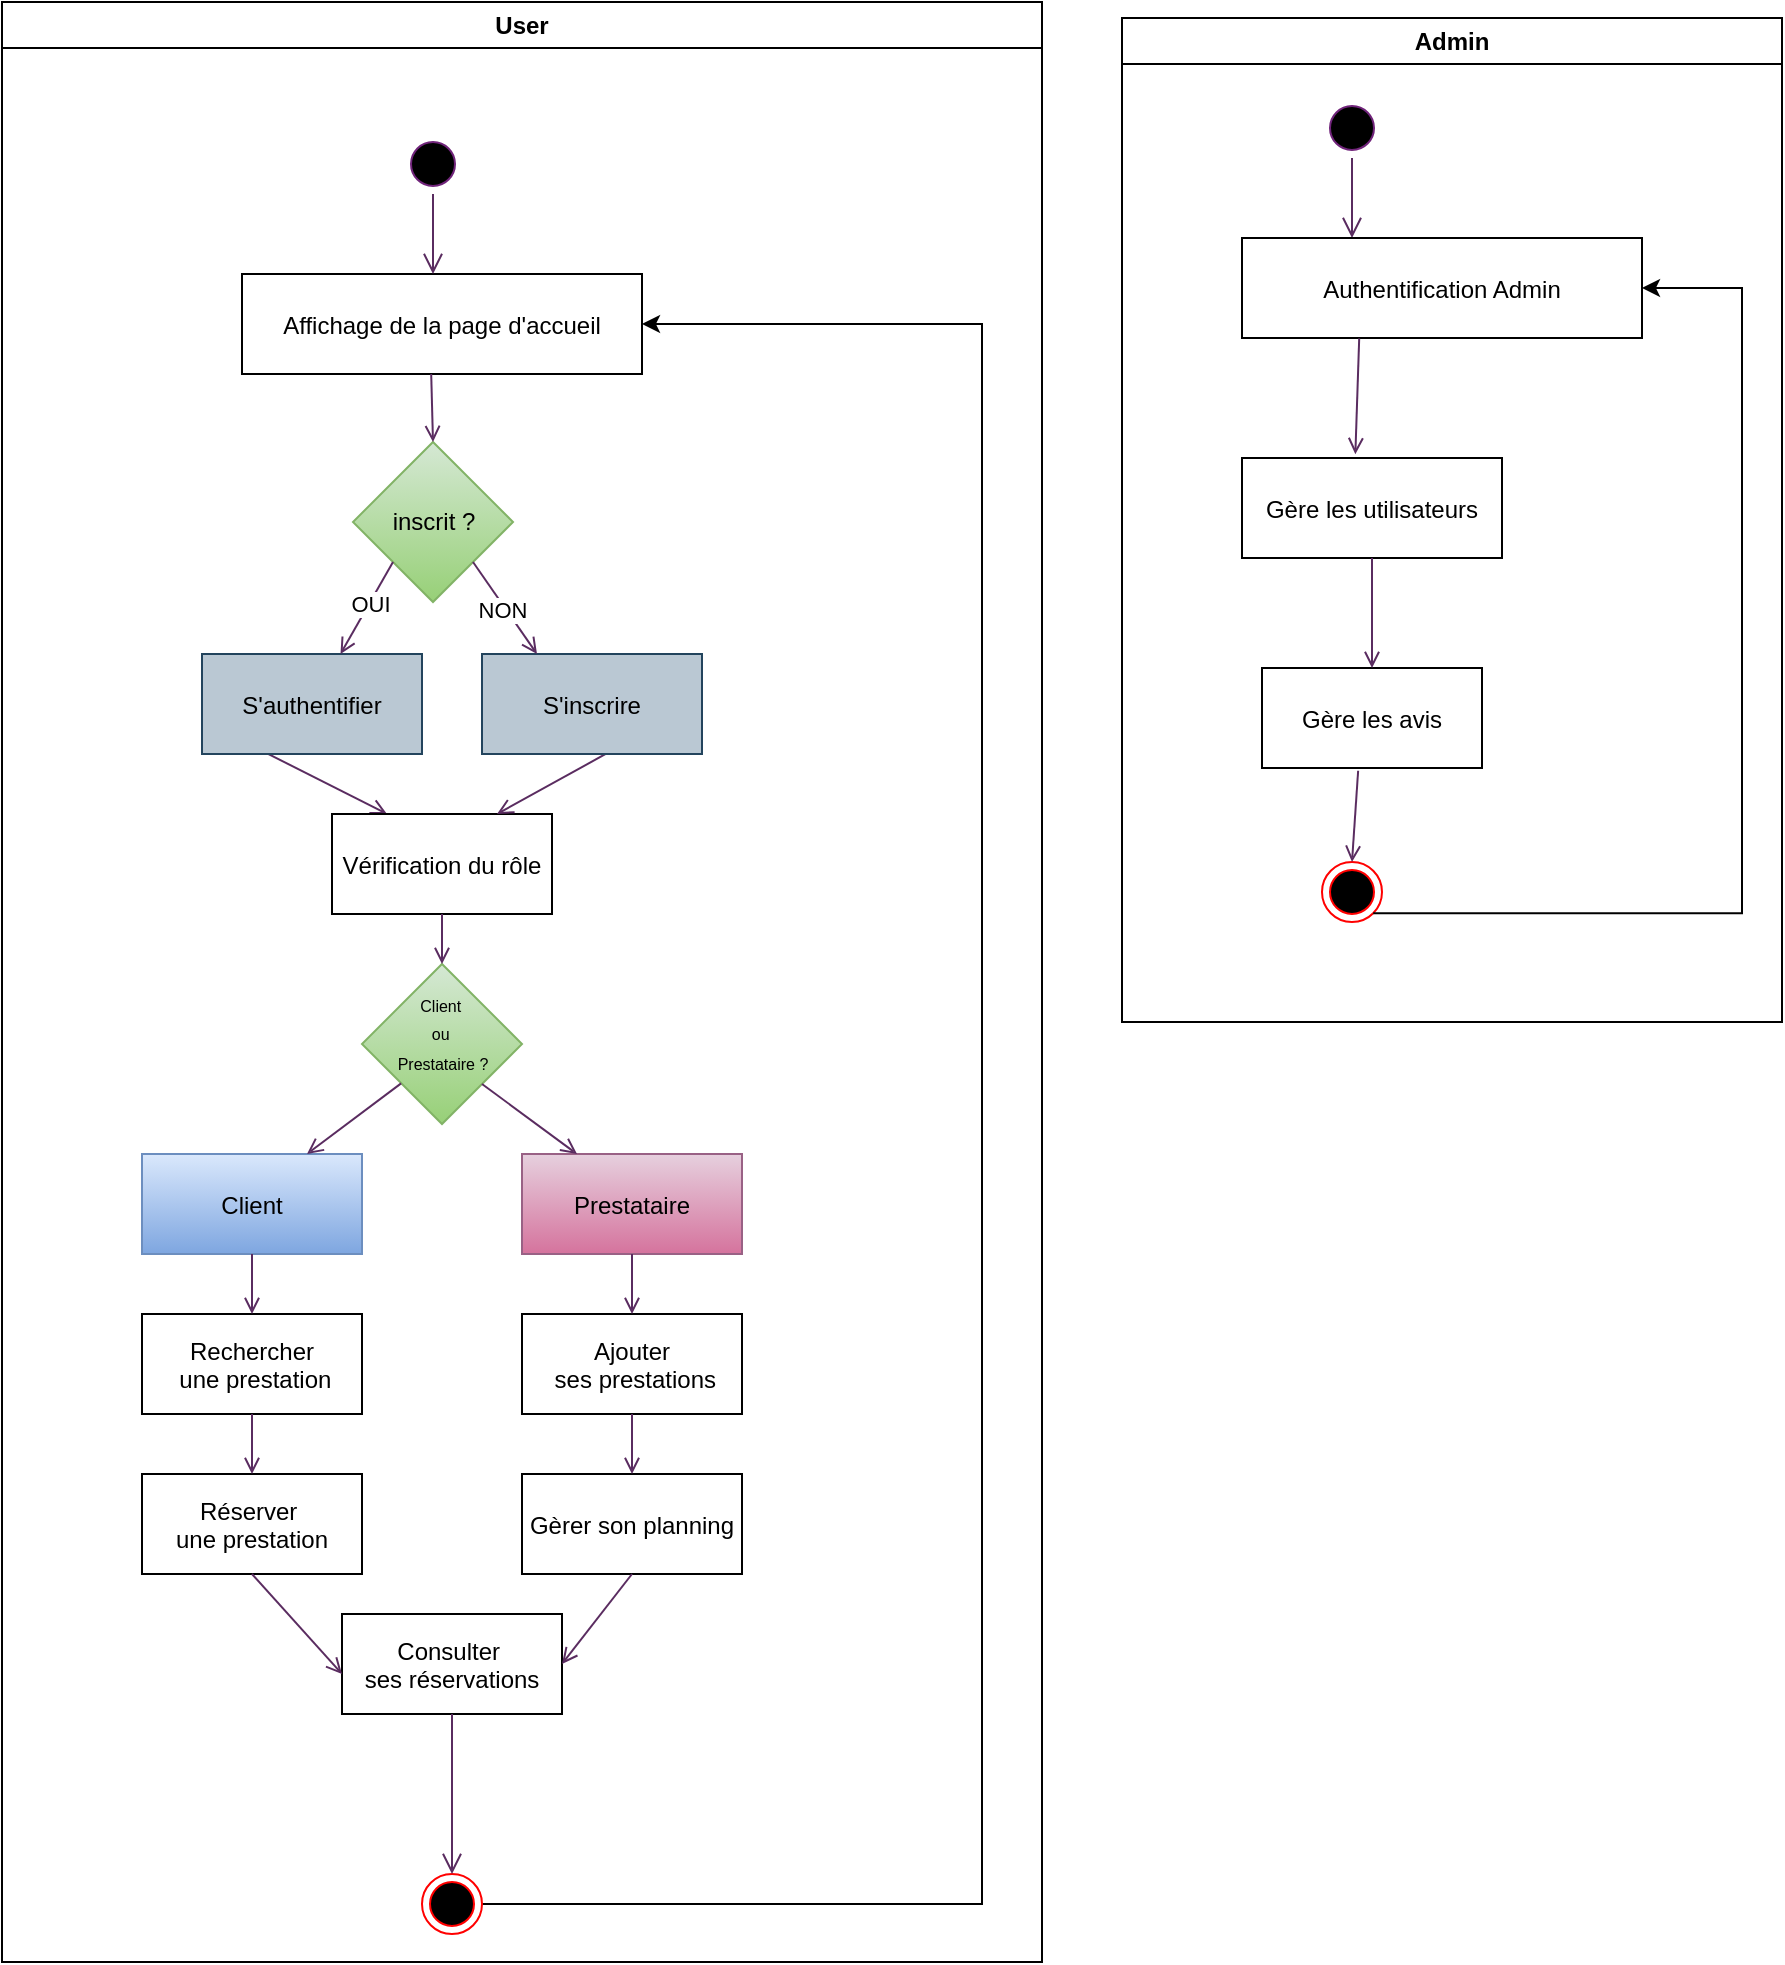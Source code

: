 <mxfile version="26.0.16">
  <diagram name="Page-1" id="e7e014a7-5840-1c2e-5031-d8a46d1fe8dd">
    <mxGraphModel dx="1838" dy="887" grid="1" gridSize="10" guides="1" tooltips="1" connect="1" arrows="1" fold="1" page="1" pageScale="1" pageWidth="1169" pageHeight="826" background="none" math="0" shadow="0">
      <root>
        <mxCell id="0" />
        <mxCell id="1" parent="0" />
        <mxCell id="2" value="User" style="swimlane;whiteSpace=wrap;startSize=23;container=0;" parent="1" vertex="1">
          <mxGeometry x="110" y="120" width="520" height="980" as="geometry" />
        </mxCell>
        <mxCell id="DCLI6a6yuXCAleuS0Zk2-59" value="" style="endArrow=open;strokeColor=light-dark(#5a2c60, #ff9090);endFill=1;rounded=0;exitX=0.28;exitY=0.976;exitDx=0;exitDy=0;exitPerimeter=0;entryX=0.25;entryY=0;entryDx=0;entryDy=0;" parent="2" source="10" target="DCLI6a6yuXCAleuS0Zk2-61" edge="1">
          <mxGeometry relative="1" as="geometry">
            <mxPoint x="130" y="376" as="sourcePoint" />
            <mxPoint x="130" y="416" as="targetPoint" />
          </mxGeometry>
        </mxCell>
        <mxCell id="DCLI6a6yuXCAleuS0Zk2-61" value="Vérification du rôle" style="container=0;" parent="2" vertex="1">
          <mxGeometry x="165" y="406" width="110" height="50" as="geometry" />
        </mxCell>
        <mxCell id="DCLI6a6yuXCAleuS0Zk2-62" value="" style="endArrow=open;strokeColor=light-dark(#5a2c60, #ff9090);endFill=1;rounded=0;exitX=0.581;exitY=0.977;exitDx=0;exitDy=0;exitPerimeter=0;entryX=0.75;entryY=0;entryDx=0;entryDy=0;" parent="2" source="DCLI6a6yuXCAleuS0Zk2-58" target="DCLI6a6yuXCAleuS0Zk2-61" edge="1">
          <mxGeometry relative="1" as="geometry">
            <mxPoint x="310" y="427" as="sourcePoint" />
            <mxPoint x="310" y="406" as="targetPoint" />
          </mxGeometry>
        </mxCell>
        <mxCell id="DCLI6a6yuXCAleuS0Zk2-54" value="inscrit ?" style="rhombus;whiteSpace=wrap;html=1;container=0;fillColor=#d5e8d4;strokeColor=#82b366;gradientColor=#97d077;" parent="2" vertex="1">
          <mxGeometry x="175.5" y="220" width="80" height="80" as="geometry" />
        </mxCell>
        <mxCell id="10" value="S&#39;authentifier" style="container=0;fillColor=#bac8d3;strokeColor=#23445d;" parent="2" vertex="1">
          <mxGeometry x="100" y="326" width="110" height="50" as="geometry" />
        </mxCell>
        <mxCell id="11" value="" style="endArrow=open;strokeColor=light-dark(#5a2c60, #ff9090);endFill=1;rounded=0;exitX=0;exitY=1;exitDx=0;exitDy=0;" parent="2" source="DCLI6a6yuXCAleuS0Zk2-54" target="10" edge="1">
          <mxGeometry relative="1" as="geometry">
            <mxPoint x="168.81" y="294.0" as="sourcePoint" />
          </mxGeometry>
        </mxCell>
        <mxCell id="DCLI6a6yuXCAleuS0Zk2-56" value="OUI" style="edgeLabel;html=1;align=center;verticalAlign=middle;resizable=0;points=[];container=0;" parent="11" vertex="1" connectable="0">
          <mxGeometry x="-0.029" y="1" relative="1" as="geometry">
            <mxPoint y="-2" as="offset" />
          </mxGeometry>
        </mxCell>
        <mxCell id="DCLI6a6yuXCAleuS0Zk2-58" value="S&#39;inscrire" style="container=0;fillColor=#bac8d3;strokeColor=#23445d;" parent="2" vertex="1">
          <mxGeometry x="240" y="326" width="110" height="50" as="geometry" />
        </mxCell>
        <mxCell id="DCLI6a6yuXCAleuS0Zk2-55" value="" style="endArrow=open;strokeColor=light-dark(#5a2c60, #ff9090);endFill=1;rounded=0;exitX=1;exitY=1;exitDx=0;exitDy=0;entryX=0.25;entryY=0;entryDx=0;entryDy=0;" parent="2" source="DCLI6a6yuXCAleuS0Zk2-54" target="DCLI6a6yuXCAleuS0Zk2-58" edge="1">
          <mxGeometry relative="1" as="geometry">
            <mxPoint x="267" y="326" as="sourcePoint" />
            <mxPoint x="305.5" y="376" as="targetPoint" />
          </mxGeometry>
        </mxCell>
        <mxCell id="DCLI6a6yuXCAleuS0Zk2-57" value="NON" style="edgeLabel;html=1;align=center;verticalAlign=middle;resizable=0;points=[];container=0;" parent="DCLI6a6yuXCAleuS0Zk2-55" vertex="1" connectable="0">
          <mxGeometry x="-0.017" y="-2" relative="1" as="geometry">
            <mxPoint as="offset" />
          </mxGeometry>
        </mxCell>
        <mxCell id="DCLI6a6yuXCAleuS0Zk2-67" value="" style="rhombus;whiteSpace=wrap;html=1;container=0;fillColor=#d5e8d4;gradientColor=#97d077;strokeColor=#82b366;" parent="2" vertex="1">
          <mxGeometry x="180" y="481" width="80" height="80" as="geometry" />
        </mxCell>
        <mxCell id="DCLI6a6yuXCAleuS0Zk2-68" value="" style="endArrow=open;strokeColor=light-dark(#5a2c60, #ff9090);endFill=1;rounded=0;exitX=0.5;exitY=1;exitDx=0;exitDy=0;entryX=0.5;entryY=0;entryDx=0;entryDy=0;" parent="2" source="DCLI6a6yuXCAleuS0Zk2-61" target="DCLI6a6yuXCAleuS0Zk2-67" edge="1">
          <mxGeometry relative="1" as="geometry">
            <mxPoint x="318" y="386" as="sourcePoint" />
            <mxPoint x="320" y="426" as="targetPoint" />
          </mxGeometry>
        </mxCell>
        <mxCell id="DCLI6a6yuXCAleuS0Zk2-66" value="&lt;font style=&quot;font-size: 8px;&quot;&gt;Client&amp;nbsp;&lt;/font&gt;&lt;div&gt;&lt;font style=&quot;font-size: 8px;&quot;&gt;ou&amp;nbsp;&lt;/font&gt;&lt;/div&gt;&lt;div&gt;&lt;font style=&quot;font-size: 8px;&quot;&gt;Prestataire ?&lt;/font&gt;&lt;/div&gt;" style="text;html=1;align=center;verticalAlign=middle;whiteSpace=wrap;rounded=0;" parent="2" vertex="1">
          <mxGeometry x="187.75" y="490" width="64.5" height="50" as="geometry" />
        </mxCell>
        <mxCell id="7" value="Affichage de la page d&#39;accueil" style="container=0;" parent="2" vertex="1">
          <mxGeometry x="120" y="136" width="200" height="50" as="geometry" />
        </mxCell>
        <mxCell id="9" value="" style="endArrow=open;strokeColor=light-dark(#5a2c60, #ff9090);endFill=1;rounded=0;exitX=0.473;exitY=1;exitDx=0;exitDy=0;exitPerimeter=0;entryX=0.5;entryY=0;entryDx=0;entryDy=0;" parent="2" source="7" target="DCLI6a6yuXCAleuS0Zk2-54" edge="1">
          <mxGeometry relative="1" as="geometry">
            <mxPoint x="229" y="216" as="targetPoint" />
          </mxGeometry>
        </mxCell>
        <mxCell id="5" value="" style="ellipse;shape=startState;fillColor=#000000;strokeColor=light-dark(#70247a, #FF9090);container=0;" parent="2" vertex="1">
          <mxGeometry x="200.5" y="66" width="30" height="30" as="geometry" />
        </mxCell>
        <mxCell id="6" value="" style="edgeStyle=elbowEdgeStyle;elbow=horizontal;verticalAlign=bottom;endArrow=open;endSize=8;strokeColor=light-dark(#5a2c60, #ff9090);endFill=1;rounded=0" parent="2" source="5" target="7" edge="1">
          <mxGeometry x="160" y="64" as="geometry">
            <mxPoint x="175" y="134" as="targetPoint" />
          </mxGeometry>
        </mxCell>
        <mxCell id="DCLI6a6yuXCAleuS0Zk2-86" style="edgeStyle=elbowEdgeStyle;rounded=0;orthogonalLoop=1;jettySize=auto;html=1;exitX=1;exitY=0.5;exitDx=0;exitDy=0;elbow=vertical;entryX=1;entryY=0.5;entryDx=0;entryDy=0;" parent="2" source="DCLI6a6yuXCAleuS0Zk2-41" target="7" edge="1">
          <mxGeometry relative="1" as="geometry">
            <mxPoint x="460" y="156" as="targetPoint" />
            <Array as="points">
              <mxPoint x="490" y="556" />
            </Array>
          </mxGeometry>
        </mxCell>
        <mxCell id="DCLI6a6yuXCAleuS0Zk2-41" value="" style="ellipse;html=1;shape=endState;fillColor=#000000;strokeColor=#ff0000;container=0;" parent="2" vertex="1">
          <mxGeometry x="210" y="936" width="30" height="30" as="geometry" />
        </mxCell>
        <mxCell id="DCLI6a6yuXCAleuS0Zk2-69" value="Client" style="container=0;fillColor=#dae8fc;gradientColor=#7ea6e0;strokeColor=#6c8ebf;" parent="2" vertex="1">
          <mxGeometry x="70" y="576" width="110" height="50" as="geometry" />
        </mxCell>
        <mxCell id="DCLI6a6yuXCAleuS0Zk2-70" value="Prestataire" style="container=0;fillColor=#e6d0de;gradientColor=#d5739d;strokeColor=#996185;" parent="2" vertex="1">
          <mxGeometry x="260" y="576" width="110" height="50" as="geometry" />
        </mxCell>
        <mxCell id="DCLI6a6yuXCAleuS0Zk2-71" value="Rechercher&#xa; une prestation" style="container=0;" parent="2" vertex="1">
          <mxGeometry x="70" y="656" width="110" height="50" as="geometry" />
        </mxCell>
        <mxCell id="DCLI6a6yuXCAleuS0Zk2-72" value="Ajouter&#xa; ses prestations" style="container=0;" parent="2" vertex="1">
          <mxGeometry x="260" y="656" width="110" height="50" as="geometry" />
        </mxCell>
        <mxCell id="DCLI6a6yuXCAleuS0Zk2-73" value="Réserver &#xa;une prestation" style="container=0;" parent="2" vertex="1">
          <mxGeometry x="70" y="736" width="110" height="50" as="geometry" />
        </mxCell>
        <mxCell id="DCLI6a6yuXCAleuS0Zk2-74" value="Gèrer son planning" style="container=0;" parent="2" vertex="1">
          <mxGeometry x="260" y="736" width="110" height="50" as="geometry" />
        </mxCell>
        <mxCell id="DCLI6a6yuXCAleuS0Zk2-75" value="Consulter &#xa;ses réservations" style="container=0;" parent="2" vertex="1">
          <mxGeometry x="170" y="806" width="110" height="50" as="geometry" />
        </mxCell>
        <mxCell id="DCLI6a6yuXCAleuS0Zk2-77" value="" style="endArrow=open;strokeColor=light-dark(#5a2c60, #ff9090);endFill=1;rounded=0;exitX=0.183;exitY=1.014;exitDx=0;exitDy=0;entryX=0.75;entryY=0;entryDx=0;entryDy=0;exitPerimeter=0;" parent="2" source="DCLI6a6yuXCAleuS0Zk2-66" target="DCLI6a6yuXCAleuS0Zk2-69" edge="1">
          <mxGeometry relative="1" as="geometry">
            <mxPoint x="230" y="466" as="sourcePoint" />
            <mxPoint x="230" y="491" as="targetPoint" />
          </mxGeometry>
        </mxCell>
        <mxCell id="DCLI6a6yuXCAleuS0Zk2-78" value="" style="endArrow=open;strokeColor=light-dark(#5a2c60, #ff9090);endFill=1;rounded=0;exitX=1;exitY=1;exitDx=0;exitDy=0;entryX=0.25;entryY=0;entryDx=0;entryDy=0;" parent="2" source="DCLI6a6yuXCAleuS0Zk2-67" target="DCLI6a6yuXCAleuS0Zk2-70" edge="1">
          <mxGeometry relative="1" as="geometry">
            <mxPoint x="210" y="551" as="sourcePoint" />
            <mxPoint x="163" y="586" as="targetPoint" />
          </mxGeometry>
        </mxCell>
        <mxCell id="DCLI6a6yuXCAleuS0Zk2-79" value="" style="endArrow=open;strokeColor=light-dark(#5a2c60, #ff9090);endFill=1;rounded=0;exitX=0.5;exitY=1;exitDx=0;exitDy=0;entryX=0.5;entryY=0;entryDx=0;entryDy=0;" parent="2" source="DCLI6a6yuXCAleuS0Zk2-69" target="DCLI6a6yuXCAleuS0Zk2-71" edge="1">
          <mxGeometry relative="1" as="geometry">
            <mxPoint x="210" y="551" as="sourcePoint" />
            <mxPoint x="163" y="586" as="targetPoint" />
          </mxGeometry>
        </mxCell>
        <mxCell id="DCLI6a6yuXCAleuS0Zk2-80" value="" style="endArrow=open;strokeColor=light-dark(#5a2c60, #ff9090);endFill=1;rounded=0;exitX=0.5;exitY=1;exitDx=0;exitDy=0;entryX=0.5;entryY=0;entryDx=0;entryDy=0;" parent="2" source="DCLI6a6yuXCAleuS0Zk2-71" target="DCLI6a6yuXCAleuS0Zk2-73" edge="1">
          <mxGeometry relative="1" as="geometry">
            <mxPoint x="135" y="636" as="sourcePoint" />
            <mxPoint x="135" y="666" as="targetPoint" />
          </mxGeometry>
        </mxCell>
        <mxCell id="DCLI6a6yuXCAleuS0Zk2-81" value="" style="endArrow=open;strokeColor=light-dark(#5a2c60, #ff9090);endFill=1;rounded=0;exitX=0.5;exitY=1;exitDx=0;exitDy=0;entryX=0;entryY=0.6;entryDx=0;entryDy=0;entryPerimeter=0;" parent="2" source="DCLI6a6yuXCAleuS0Zk2-73" target="DCLI6a6yuXCAleuS0Zk2-75" edge="1">
          <mxGeometry relative="1" as="geometry">
            <mxPoint x="145" y="646" as="sourcePoint" />
            <mxPoint x="145" y="676" as="targetPoint" />
          </mxGeometry>
        </mxCell>
        <mxCell id="DCLI6a6yuXCAleuS0Zk2-82" value="" style="endArrow=open;strokeColor=light-dark(#5a2c60, #ff9090);endFill=1;rounded=0;exitX=0.5;exitY=1;exitDx=0;exitDy=0;" parent="2" source="DCLI6a6yuXCAleuS0Zk2-70" target="DCLI6a6yuXCAleuS0Zk2-72" edge="1">
          <mxGeometry relative="1" as="geometry">
            <mxPoint x="155" y="656" as="sourcePoint" />
            <mxPoint x="155" y="686" as="targetPoint" />
          </mxGeometry>
        </mxCell>
        <mxCell id="DCLI6a6yuXCAleuS0Zk2-83" value="" style="endArrow=open;strokeColor=light-dark(#5a2c60, #ff9090);endFill=1;rounded=0;exitX=0.5;exitY=1;exitDx=0;exitDy=0;entryX=0.5;entryY=0;entryDx=0;entryDy=0;" parent="2" source="DCLI6a6yuXCAleuS0Zk2-72" target="DCLI6a6yuXCAleuS0Zk2-74" edge="1">
          <mxGeometry relative="1" as="geometry">
            <mxPoint x="325" y="636" as="sourcePoint" />
            <mxPoint x="325" y="666" as="targetPoint" />
          </mxGeometry>
        </mxCell>
        <mxCell id="DCLI6a6yuXCAleuS0Zk2-84" value="" style="endArrow=open;strokeColor=light-dark(#5a2c60, #ff9090);endFill=1;rounded=0;exitX=0.5;exitY=1;exitDx=0;exitDy=0;entryX=1;entryY=0.5;entryDx=0;entryDy=0;" parent="2" source="DCLI6a6yuXCAleuS0Zk2-74" target="DCLI6a6yuXCAleuS0Zk2-75" edge="1">
          <mxGeometry relative="1" as="geometry">
            <mxPoint x="135" y="796" as="sourcePoint" />
            <mxPoint x="180" y="846" as="targetPoint" />
          </mxGeometry>
        </mxCell>
        <mxCell id="DCLI6a6yuXCAleuS0Zk2-85" value="" style="edgeStyle=elbowEdgeStyle;elbow=horizontal;verticalAlign=bottom;endArrow=open;endSize=8;strokeColor=light-dark(#5a2c60, #ff9090);endFill=1;rounded=0;exitX=0.5;exitY=1;exitDx=0;exitDy=0;entryX=0.5;entryY=0;entryDx=0;entryDy=0;" parent="2" source="DCLI6a6yuXCAleuS0Zk2-75" target="DCLI6a6yuXCAleuS0Zk2-41" edge="1">
          <mxGeometry x="100" y="-40" as="geometry">
            <mxPoint x="230.5" y="916" as="targetPoint" />
            <mxPoint x="230.5" y="876" as="sourcePoint" />
          </mxGeometry>
        </mxCell>
        <mxCell id="DCLI6a6yuXCAleuS0Zk2-43" value="Admin" style="swimlane;whiteSpace=wrap" parent="1" vertex="1">
          <mxGeometry x="670" y="128" width="330" height="502" as="geometry" />
        </mxCell>
        <mxCell id="DCLI6a6yuXCAleuS0Zk2-44" value="" style="ellipse;shape=startState;fillColor=#000000;strokeColor=light-dark(#70247a, #FF9090);" parent="DCLI6a6yuXCAleuS0Zk2-43" vertex="1">
          <mxGeometry x="100" y="40" width="30" height="30" as="geometry" />
        </mxCell>
        <mxCell id="DCLI6a6yuXCAleuS0Zk2-45" value="" style="edgeStyle=elbowEdgeStyle;elbow=horizontal;verticalAlign=bottom;endArrow=open;endSize=8;strokeColor=light-dark(#5a2c60, #ff9090);endFill=1;rounded=0" parent="DCLI6a6yuXCAleuS0Zk2-43" source="DCLI6a6yuXCAleuS0Zk2-44" target="DCLI6a6yuXCAleuS0Zk2-46" edge="1">
          <mxGeometry x="100" y="40" as="geometry">
            <mxPoint x="115" y="110" as="targetPoint" />
          </mxGeometry>
        </mxCell>
        <mxCell id="DCLI6a6yuXCAleuS0Zk2-46" value="Authentification Admin" style="" parent="DCLI6a6yuXCAleuS0Zk2-43" vertex="1">
          <mxGeometry x="60" y="110" width="200" height="50" as="geometry" />
        </mxCell>
        <mxCell id="DCLI6a6yuXCAleuS0Zk2-47" value="Gère les utilisateurs" style="" parent="DCLI6a6yuXCAleuS0Zk2-43" vertex="1">
          <mxGeometry x="60" y="220" width="130" height="50" as="geometry" />
        </mxCell>
        <mxCell id="DCLI6a6yuXCAleuS0Zk2-48" value="" style="endArrow=open;strokeColor=light-dark(#5a2c60, #ff9090);endFill=1;rounded=0;exitX=0.293;exitY=1.004;exitDx=0;exitDy=0;exitPerimeter=0;entryX=0.436;entryY=-0.038;entryDx=0;entryDy=0;entryPerimeter=0;" parent="DCLI6a6yuXCAleuS0Zk2-43" source="DCLI6a6yuXCAleuS0Zk2-46" target="DCLI6a6yuXCAleuS0Zk2-47" edge="1">
          <mxGeometry relative="1" as="geometry" />
        </mxCell>
        <mxCell id="DCLI6a6yuXCAleuS0Zk2-49" value="Gère les avis" style="" parent="DCLI6a6yuXCAleuS0Zk2-43" vertex="1">
          <mxGeometry x="70" y="325" width="110" height="50" as="geometry" />
        </mxCell>
        <mxCell id="DCLI6a6yuXCAleuS0Zk2-50" value="" style="endArrow=open;strokeColor=light-dark(#5a2c60, #ff9090);endFill=1;rounded=0" parent="DCLI6a6yuXCAleuS0Zk2-43" source="DCLI6a6yuXCAleuS0Zk2-47" target="DCLI6a6yuXCAleuS0Zk2-49" edge="1">
          <mxGeometry relative="1" as="geometry" />
        </mxCell>
        <mxCell id="DCLI6a6yuXCAleuS0Zk2-51" value="" style="ellipse;html=1;shape=endState;fillColor=#000000;strokeColor=#ff0000;" parent="DCLI6a6yuXCAleuS0Zk2-43" vertex="1">
          <mxGeometry x="100" y="422" width="30" height="30" as="geometry" />
        </mxCell>
        <mxCell id="DCLI6a6yuXCAleuS0Zk2-52" value="" style="endArrow=open;strokeColor=light-dark(#5a2c60, #ff9090);endFill=1;rounded=0;exitX=0.437;exitY=1.027;exitDx=0;exitDy=0;exitPerimeter=0;entryX=0.5;entryY=0;entryDx=0;entryDy=0;" parent="DCLI6a6yuXCAleuS0Zk2-43" source="DCLI6a6yuXCAleuS0Zk2-49" target="DCLI6a6yuXCAleuS0Zk2-51" edge="1">
          <mxGeometry relative="1" as="geometry">
            <mxPoint x="118" y="462" as="sourcePoint" />
            <mxPoint x="112" y="517" as="targetPoint" />
          </mxGeometry>
        </mxCell>
        <mxCell id="kI0nMDyK7hvXuzs0QF-_-13" style="edgeStyle=elbowEdgeStyle;rounded=0;orthogonalLoop=1;jettySize=auto;html=1;exitX=1;exitY=1;exitDx=0;exitDy=0;elbow=vertical;entryX=1;entryY=0.5;entryDx=0;entryDy=0;" edge="1" parent="DCLI6a6yuXCAleuS0Zk2-43" source="DCLI6a6yuXCAleuS0Zk2-51" target="DCLI6a6yuXCAleuS0Zk2-46">
          <mxGeometry relative="1" as="geometry">
            <mxPoint x="350" y="92" as="targetPoint" />
            <Array as="points">
              <mxPoint x="310" y="302" />
            </Array>
            <mxPoint x="270" y="882" as="sourcePoint" />
          </mxGeometry>
        </mxCell>
      </root>
    </mxGraphModel>
  </diagram>
</mxfile>
